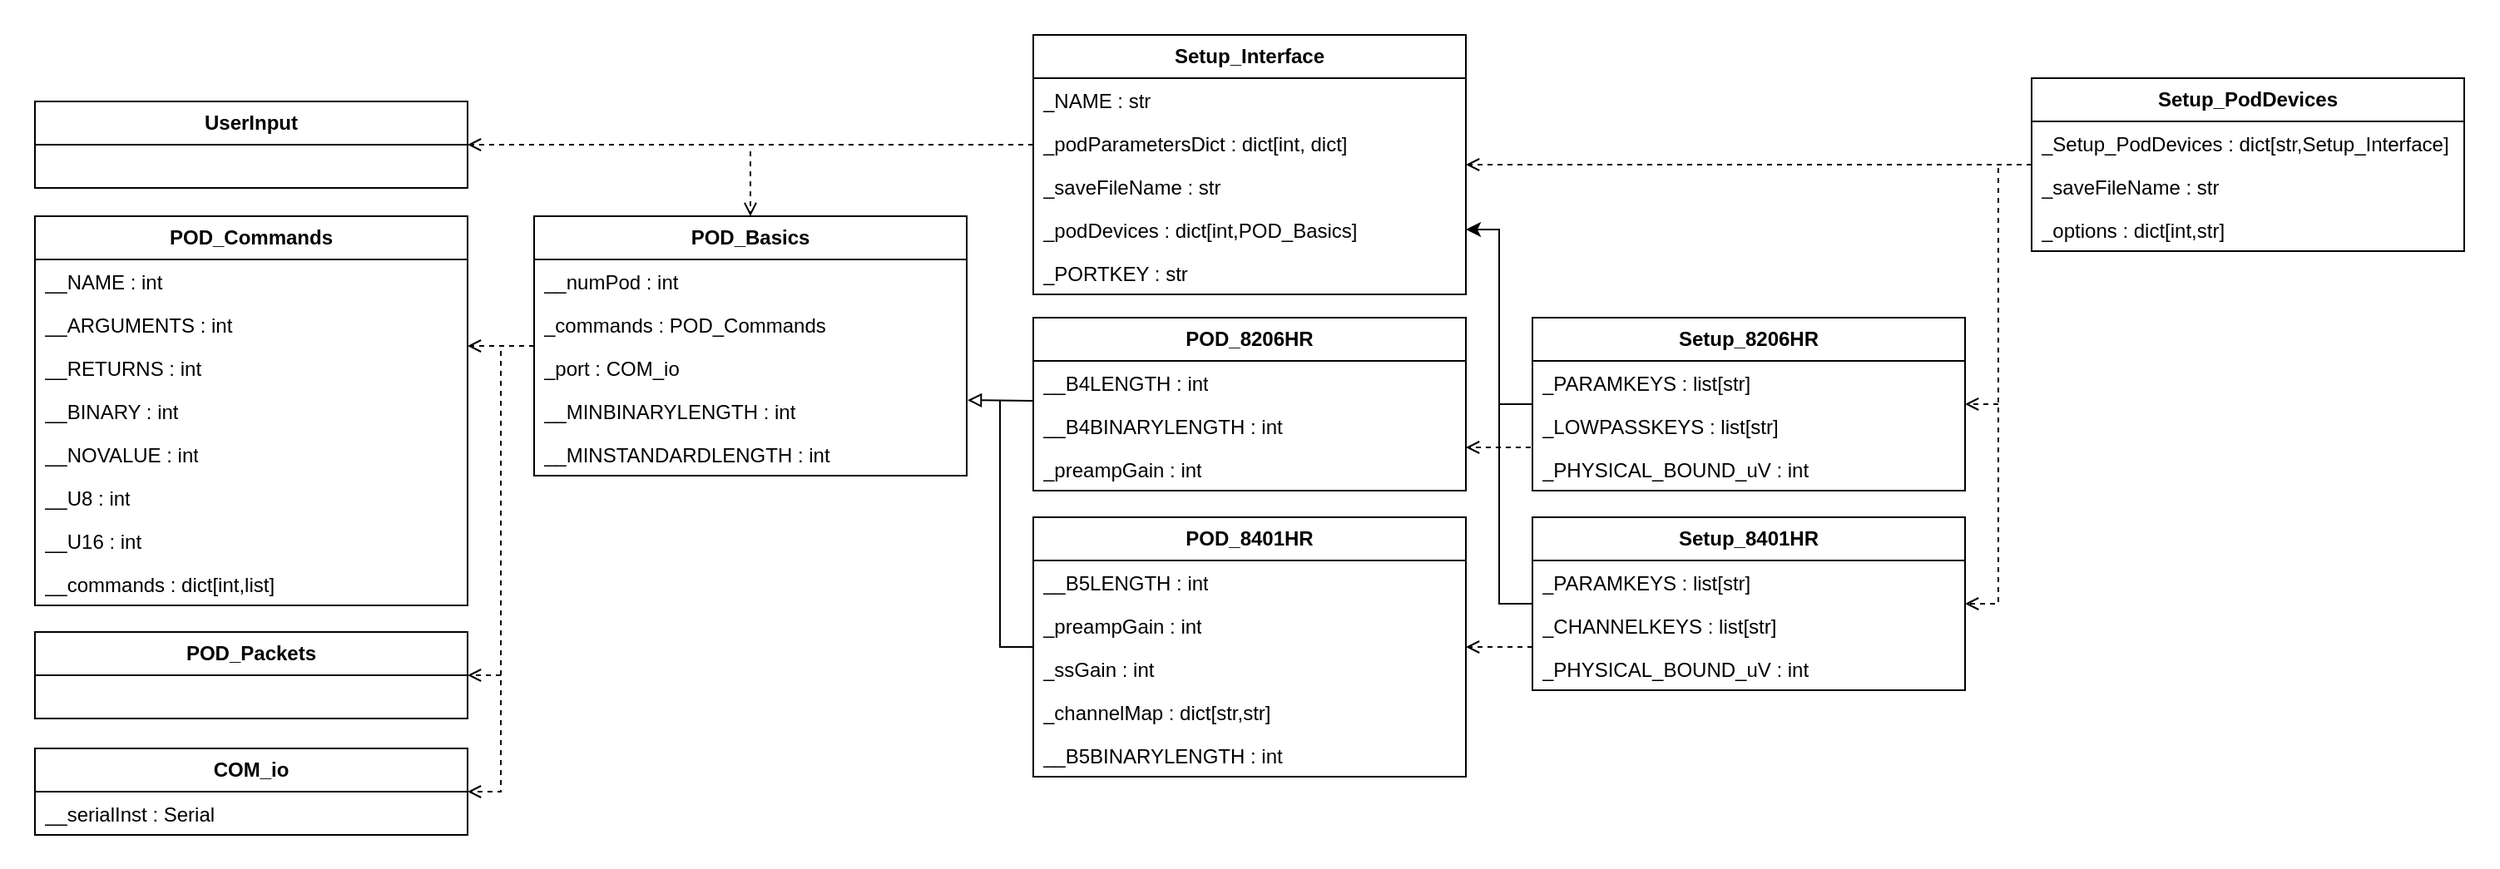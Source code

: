 <mxfile version="21.3.7" type="device">
  <diagram name="Page-1" id="8kIWOGsX5G2s9qzZLplj">
    <mxGraphModel dx="2369" dy="1171" grid="1" gridSize="10" guides="1" tooltips="1" connect="1" arrows="1" fold="1" page="1" pageScale="1" pageWidth="850" pageHeight="1100" math="0" shadow="0">
      <root>
        <mxCell id="0" />
        <mxCell id="1" parent="0" />
        <mxCell id="rNg2EFlrI3MOSEz9Saxy-4" value="" style="rounded=0;whiteSpace=wrap;html=1;strokeColor=#FFFFFF;" parent="1" vertex="1">
          <mxGeometry x="20" y="160" width="1500" height="520" as="geometry" />
        </mxCell>
        <mxCell id="bj3e3nzDXusCV7zQIcoZ-6" value="POD_Basics" style="swimlane;fontStyle=1;childLayout=stackLayout;horizontal=1;startSize=26;fillColor=none;horizontalStack=0;resizeParent=1;resizeParentMax=0;resizeLast=0;collapsible=1;marginBottom=0;whiteSpace=wrap;html=1;" parent="1" vertex="1">
          <mxGeometry x="340" y="289" width="260" height="156" as="geometry" />
        </mxCell>
        <mxCell id="bj3e3nzDXusCV7zQIcoZ-7" value="__numPod : int" style="text;strokeColor=none;fillColor=none;align=left;verticalAlign=top;spacingLeft=4;spacingRight=4;overflow=hidden;rotatable=0;points=[[0,0.5],[1,0.5]];portConstraint=eastwest;whiteSpace=wrap;html=1;" parent="bj3e3nzDXusCV7zQIcoZ-6" vertex="1">
          <mxGeometry y="26" width="260" height="26" as="geometry" />
        </mxCell>
        <mxCell id="bj3e3nzDXusCV7zQIcoZ-11" value="_commands : POD_Commands" style="text;strokeColor=none;fillColor=none;align=left;verticalAlign=top;spacingLeft=4;spacingRight=4;overflow=hidden;rotatable=0;points=[[0,0.5],[1,0.5]];portConstraint=eastwest;whiteSpace=wrap;html=1;" parent="bj3e3nzDXusCV7zQIcoZ-6" vertex="1">
          <mxGeometry y="52" width="260" height="26" as="geometry" />
        </mxCell>
        <mxCell id="bj3e3nzDXusCV7zQIcoZ-10" value="_port : COM_io" style="text;strokeColor=none;fillColor=none;align=left;verticalAlign=top;spacingLeft=4;spacingRight=4;overflow=hidden;rotatable=0;points=[[0,0.5],[1,0.5]];portConstraint=eastwest;whiteSpace=wrap;html=1;" parent="bj3e3nzDXusCV7zQIcoZ-6" vertex="1">
          <mxGeometry y="78" width="260" height="26" as="geometry" />
        </mxCell>
        <mxCell id="bj3e3nzDXusCV7zQIcoZ-9" value="__MINBINARYLENGTH : int" style="text;strokeColor=none;fillColor=none;align=left;verticalAlign=top;spacingLeft=4;spacingRight=4;overflow=hidden;rotatable=0;points=[[0,0.5],[1,0.5]];portConstraint=eastwest;whiteSpace=wrap;html=1;" parent="bj3e3nzDXusCV7zQIcoZ-6" vertex="1">
          <mxGeometry y="104" width="260" height="26" as="geometry" />
        </mxCell>
        <mxCell id="bj3e3nzDXusCV7zQIcoZ-8" value="__MINSTANDARDLENGTH : int" style="text;strokeColor=none;fillColor=none;align=left;verticalAlign=top;spacingLeft=4;spacingRight=4;overflow=hidden;rotatable=0;points=[[0,0.5],[1,0.5]];portConstraint=eastwest;whiteSpace=wrap;html=1;" parent="bj3e3nzDXusCV7zQIcoZ-6" vertex="1">
          <mxGeometry y="130" width="260" height="26" as="geometry" />
        </mxCell>
        <mxCell id="bj3e3nzDXusCV7zQIcoZ-12" value="&lt;b&gt;POD_Commands&lt;/b&gt;" style="swimlane;fontStyle=0;childLayout=stackLayout;horizontal=1;startSize=26;fillColor=none;horizontalStack=0;resizeParent=1;resizeParentMax=0;resizeLast=0;collapsible=1;marginBottom=0;whiteSpace=wrap;html=1;" parent="1" vertex="1">
          <mxGeometry x="40" y="289" width="260" height="234" as="geometry" />
        </mxCell>
        <mxCell id="bj3e3nzDXusCV7zQIcoZ-13" value="__NAME : int" style="text;strokeColor=none;fillColor=none;align=left;verticalAlign=top;spacingLeft=4;spacingRight=4;overflow=hidden;rotatable=0;points=[[0,0.5],[1,0.5]];portConstraint=eastwest;whiteSpace=wrap;html=1;" parent="bj3e3nzDXusCV7zQIcoZ-12" vertex="1">
          <mxGeometry y="26" width="260" height="26" as="geometry" />
        </mxCell>
        <mxCell id="bj3e3nzDXusCV7zQIcoZ-14" value="__ARGUMENTS : int" style="text;strokeColor=none;fillColor=none;align=left;verticalAlign=top;spacingLeft=4;spacingRight=4;overflow=hidden;rotatable=0;points=[[0,0.5],[1,0.5]];portConstraint=eastwest;whiteSpace=wrap;html=1;" parent="bj3e3nzDXusCV7zQIcoZ-12" vertex="1">
          <mxGeometry y="52" width="260" height="26" as="geometry" />
        </mxCell>
        <mxCell id="bj3e3nzDXusCV7zQIcoZ-15" value="__RETURNS : int" style="text;strokeColor=none;fillColor=none;align=left;verticalAlign=top;spacingLeft=4;spacingRight=4;overflow=hidden;rotatable=0;points=[[0,0.5],[1,0.5]];portConstraint=eastwest;whiteSpace=wrap;html=1;" parent="bj3e3nzDXusCV7zQIcoZ-12" vertex="1">
          <mxGeometry y="78" width="260" height="26" as="geometry" />
        </mxCell>
        <mxCell id="bj3e3nzDXusCV7zQIcoZ-16" value="__BINARY : int" style="text;strokeColor=none;fillColor=none;align=left;verticalAlign=top;spacingLeft=4;spacingRight=4;overflow=hidden;rotatable=0;points=[[0,0.5],[1,0.5]];portConstraint=eastwest;whiteSpace=wrap;html=1;" parent="bj3e3nzDXusCV7zQIcoZ-12" vertex="1">
          <mxGeometry y="104" width="260" height="26" as="geometry" />
        </mxCell>
        <mxCell id="bj3e3nzDXusCV7zQIcoZ-18" value="__NOVALUE : int" style="text;strokeColor=none;fillColor=none;align=left;verticalAlign=top;spacingLeft=4;spacingRight=4;overflow=hidden;rotatable=0;points=[[0,0.5],[1,0.5]];portConstraint=eastwest;whiteSpace=wrap;html=1;" parent="bj3e3nzDXusCV7zQIcoZ-12" vertex="1">
          <mxGeometry y="130" width="260" height="26" as="geometry" />
        </mxCell>
        <mxCell id="bj3e3nzDXusCV7zQIcoZ-17" value="__U8 : int" style="text;strokeColor=none;fillColor=none;align=left;verticalAlign=top;spacingLeft=4;spacingRight=4;overflow=hidden;rotatable=0;points=[[0,0.5],[1,0.5]];portConstraint=eastwest;whiteSpace=wrap;html=1;" parent="bj3e3nzDXusCV7zQIcoZ-12" vertex="1">
          <mxGeometry y="156" width="260" height="26" as="geometry" />
        </mxCell>
        <mxCell id="bj3e3nzDXusCV7zQIcoZ-20" value="__U16 : int" style="text;strokeColor=none;fillColor=none;align=left;verticalAlign=top;spacingLeft=4;spacingRight=4;overflow=hidden;rotatable=0;points=[[0,0.5],[1,0.5]];portConstraint=eastwest;whiteSpace=wrap;html=1;" parent="bj3e3nzDXusCV7zQIcoZ-12" vertex="1">
          <mxGeometry y="182" width="260" height="26" as="geometry" />
        </mxCell>
        <mxCell id="bj3e3nzDXusCV7zQIcoZ-19" value="__commands : dict[int,list]" style="text;strokeColor=none;fillColor=none;align=left;verticalAlign=top;spacingLeft=4;spacingRight=4;overflow=hidden;rotatable=0;points=[[0,0.5],[1,0.5]];portConstraint=eastwest;whiteSpace=wrap;html=1;" parent="bj3e3nzDXusCV7zQIcoZ-12" vertex="1">
          <mxGeometry y="208" width="260" height="26" as="geometry" />
        </mxCell>
        <mxCell id="bj3e3nzDXusCV7zQIcoZ-21" value="&lt;b&gt;POD_8401HR&lt;/b&gt;" style="swimlane;fontStyle=0;childLayout=stackLayout;horizontal=1;startSize=26;fillColor=none;horizontalStack=0;resizeParent=1;resizeParentMax=0;resizeLast=0;collapsible=1;marginBottom=0;whiteSpace=wrap;html=1;" parent="1" vertex="1">
          <mxGeometry x="640" y="470" width="260" height="156" as="geometry" />
        </mxCell>
        <mxCell id="bj3e3nzDXusCV7zQIcoZ-22" value="__B5LENGTH : int" style="text;strokeColor=none;fillColor=none;align=left;verticalAlign=top;spacingLeft=4;spacingRight=4;overflow=hidden;rotatable=0;points=[[0,0.5],[1,0.5]];portConstraint=eastwest;whiteSpace=wrap;html=1;shadow=1;" parent="bj3e3nzDXusCV7zQIcoZ-21" vertex="1">
          <mxGeometry y="26" width="260" height="26" as="geometry" />
        </mxCell>
        <mxCell id="bj3e3nzDXusCV7zQIcoZ-24" value="_preampGain : int" style="text;strokeColor=none;fillColor=none;align=left;verticalAlign=top;spacingLeft=4;spacingRight=4;overflow=hidden;rotatable=0;points=[[0,0.5],[1,0.5]];portConstraint=eastwest;whiteSpace=wrap;html=1;" parent="bj3e3nzDXusCV7zQIcoZ-21" vertex="1">
          <mxGeometry y="52" width="260" height="26" as="geometry" />
        </mxCell>
        <mxCell id="bj3e3nzDXusCV7zQIcoZ-30" value="_ssGain : int" style="text;strokeColor=none;fillColor=none;align=left;verticalAlign=top;spacingLeft=4;spacingRight=4;overflow=hidden;rotatable=0;points=[[0,0.5],[1,0.5]];portConstraint=eastwest;whiteSpace=wrap;html=1;" parent="bj3e3nzDXusCV7zQIcoZ-21" vertex="1">
          <mxGeometry y="78" width="260" height="26" as="geometry" />
        </mxCell>
        <mxCell id="bj3e3nzDXusCV7zQIcoZ-29" value="_channelMap : dict[str,str]" style="text;strokeColor=none;fillColor=none;align=left;verticalAlign=top;spacingLeft=4;spacingRight=4;overflow=hidden;rotatable=0;points=[[0,0.5],[1,0.5]];portConstraint=eastwest;whiteSpace=wrap;html=1;" parent="bj3e3nzDXusCV7zQIcoZ-21" vertex="1">
          <mxGeometry y="104" width="260" height="26" as="geometry" />
        </mxCell>
        <mxCell id="bj3e3nzDXusCV7zQIcoZ-23" value="__B5BINARYLENGTH : int" style="text;strokeColor=none;fillColor=none;align=left;verticalAlign=top;spacingLeft=4;spacingRight=4;overflow=hidden;rotatable=0;points=[[0,0.5],[1,0.5]];portConstraint=eastwest;whiteSpace=wrap;html=1;" parent="bj3e3nzDXusCV7zQIcoZ-21" vertex="1">
          <mxGeometry y="130" width="260" height="26" as="geometry" />
        </mxCell>
        <mxCell id="bj3e3nzDXusCV7zQIcoZ-31" value="&lt;b&gt;POD_Packets&lt;/b&gt;" style="swimlane;fontStyle=0;childLayout=stackLayout;horizontal=1;startSize=26;fillColor=none;horizontalStack=0;resizeParent=1;resizeParentMax=0;resizeLast=0;collapsible=1;marginBottom=0;whiteSpace=wrap;html=1;" parent="1" vertex="1">
          <mxGeometry x="40" y="539" width="260" height="52" as="geometry" />
        </mxCell>
        <mxCell id="bj3e3nzDXusCV7zQIcoZ-35" value="&lt;b&gt;COM_io&lt;/b&gt;" style="swimlane;fontStyle=0;childLayout=stackLayout;horizontal=1;startSize=26;fillColor=none;horizontalStack=0;resizeParent=1;resizeParentMax=0;resizeLast=0;collapsible=1;marginBottom=0;whiteSpace=wrap;html=1;" parent="1" vertex="1">
          <mxGeometry x="40" y="609" width="260" height="52" as="geometry" />
        </mxCell>
        <mxCell id="bj3e3nzDXusCV7zQIcoZ-36" value="__serialInst :&amp;nbsp;Serial" style="text;strokeColor=none;fillColor=none;align=left;verticalAlign=top;spacingLeft=4;spacingRight=4;overflow=hidden;rotatable=0;points=[[0,0.5],[1,0.5]];portConstraint=eastwest;whiteSpace=wrap;html=1;shadow=1;" parent="bj3e3nzDXusCV7zQIcoZ-35" vertex="1">
          <mxGeometry y="26" width="260" height="26" as="geometry" />
        </mxCell>
        <mxCell id="bj3e3nzDXusCV7zQIcoZ-39" value="Setup_8206HR" style="swimlane;fontStyle=1;childLayout=stackLayout;horizontal=1;startSize=26;fillColor=none;horizontalStack=0;resizeParent=1;resizeParentMax=0;resizeLast=0;collapsible=1;marginBottom=0;whiteSpace=wrap;html=1;" parent="1" vertex="1">
          <mxGeometry x="940" y="350" width="260" height="104" as="geometry" />
        </mxCell>
        <mxCell id="bj3e3nzDXusCV7zQIcoZ-40" value="_PARAMKEYS : list[str]" style="text;strokeColor=none;fillColor=none;align=left;verticalAlign=top;spacingLeft=4;spacingRight=4;overflow=hidden;rotatable=0;points=[[0,0.5],[1,0.5]];portConstraint=eastwest;whiteSpace=wrap;html=1;shadow=1;" parent="bj3e3nzDXusCV7zQIcoZ-39" vertex="1">
          <mxGeometry y="26" width="260" height="26" as="geometry" />
        </mxCell>
        <mxCell id="bj3e3nzDXusCV7zQIcoZ-41" value="_LOWPASSKEYS : list[str]" style="text;strokeColor=none;fillColor=none;align=left;verticalAlign=top;spacingLeft=4;spacingRight=4;overflow=hidden;rotatable=0;points=[[0,0.5],[1,0.5]];portConstraint=eastwest;whiteSpace=wrap;html=1;" parent="bj3e3nzDXusCV7zQIcoZ-39" vertex="1">
          <mxGeometry y="52" width="260" height="26" as="geometry" />
        </mxCell>
        <mxCell id="bj3e3nzDXusCV7zQIcoZ-42" value="_PHYSICAL_BOUND_uV : int" style="text;strokeColor=none;fillColor=none;align=left;verticalAlign=top;spacingLeft=4;spacingRight=4;overflow=hidden;rotatable=0;points=[[0,0.5],[1,0.5]];portConstraint=eastwest;whiteSpace=wrap;html=1;" parent="bj3e3nzDXusCV7zQIcoZ-39" vertex="1">
          <mxGeometry y="78" width="260" height="26" as="geometry" />
        </mxCell>
        <mxCell id="bj3e3nzDXusCV7zQIcoZ-44" value="Setup_PodDevices" style="swimlane;fontStyle=1;childLayout=stackLayout;horizontal=1;startSize=26;fillColor=none;horizontalStack=0;resizeParent=1;resizeParentMax=0;resizeLast=0;collapsible=1;marginBottom=0;whiteSpace=wrap;html=1;" parent="1" vertex="1">
          <mxGeometry x="1240" y="206" width="260" height="104" as="geometry" />
        </mxCell>
        <mxCell id="bj3e3nzDXusCV7zQIcoZ-45" value="_Setup_PodDevices : dict[str,Setup_Interface&lt;span style=&quot;background-color: initial;&quot;&gt;]&amp;nbsp;&lt;/span&gt;" style="text;strokeColor=none;fillColor=none;align=left;verticalAlign=top;spacingLeft=4;spacingRight=4;overflow=hidden;rotatable=0;points=[[0,0.5],[1,0.5]];portConstraint=eastwest;whiteSpace=wrap;html=1;shadow=1;" parent="bj3e3nzDXusCV7zQIcoZ-44" vertex="1">
          <mxGeometry y="26" width="260" height="26" as="geometry" />
        </mxCell>
        <mxCell id="bj3e3nzDXusCV7zQIcoZ-46" value="_saveFileName : str" style="text;strokeColor=none;fillColor=none;align=left;verticalAlign=top;spacingLeft=4;spacingRight=4;overflow=hidden;rotatable=0;points=[[0,0.5],[1,0.5]];portConstraint=eastwest;whiteSpace=wrap;html=1;" parent="bj3e3nzDXusCV7zQIcoZ-44" vertex="1">
          <mxGeometry y="52" width="260" height="26" as="geometry" />
        </mxCell>
        <mxCell id="bj3e3nzDXusCV7zQIcoZ-47" value="_options : dict[int,str]" style="text;strokeColor=none;fillColor=none;align=left;verticalAlign=top;spacingLeft=4;spacingRight=4;overflow=hidden;rotatable=0;points=[[0,0.5],[1,0.5]];portConstraint=eastwest;whiteSpace=wrap;html=1;" parent="bj3e3nzDXusCV7zQIcoZ-44" vertex="1">
          <mxGeometry y="78" width="260" height="26" as="geometry" />
        </mxCell>
        <mxCell id="bj3e3nzDXusCV7zQIcoZ-48" value="Setup_Interface" style="swimlane;fontStyle=1;childLayout=stackLayout;horizontal=1;startSize=26;fillColor=none;horizontalStack=0;resizeParent=1;resizeParentMax=0;resizeLast=0;collapsible=1;marginBottom=0;whiteSpace=wrap;html=1;" parent="1" vertex="1">
          <mxGeometry x="640" y="180" width="260" height="156" as="geometry" />
        </mxCell>
        <mxCell id="bj3e3nzDXusCV7zQIcoZ-49" value="_NAME : str" style="text;strokeColor=none;fillColor=none;align=left;verticalAlign=top;spacingLeft=4;spacingRight=4;overflow=hidden;rotatable=0;points=[[0,0.5],[1,0.5]];portConstraint=eastwest;whiteSpace=wrap;html=1;shadow=1;" parent="bj3e3nzDXusCV7zQIcoZ-48" vertex="1">
          <mxGeometry y="26" width="260" height="26" as="geometry" />
        </mxCell>
        <mxCell id="bj3e3nzDXusCV7zQIcoZ-52" value="_podParametersDict : dict[int, dict]" style="text;strokeColor=none;fillColor=none;align=left;verticalAlign=top;spacingLeft=4;spacingRight=4;overflow=hidden;rotatable=0;points=[[0,0.5],[1,0.5]];portConstraint=eastwest;whiteSpace=wrap;html=1;" parent="bj3e3nzDXusCV7zQIcoZ-48" vertex="1">
          <mxGeometry y="52" width="260" height="26" as="geometry" />
        </mxCell>
        <mxCell id="bj3e3nzDXusCV7zQIcoZ-3" value="_saveFileName : str" style="text;strokeColor=none;fillColor=none;align=left;verticalAlign=top;spacingLeft=4;spacingRight=4;overflow=hidden;rotatable=0;points=[[0,0.5],[1,0.5]];portConstraint=eastwest;whiteSpace=wrap;html=1;" parent="bj3e3nzDXusCV7zQIcoZ-48" vertex="1">
          <mxGeometry y="78" width="260" height="26" as="geometry" />
        </mxCell>
        <mxCell id="bj3e3nzDXusCV7zQIcoZ-51" value="_podDevices : dict[int,POD_Basics]" style="text;strokeColor=none;fillColor=none;align=left;verticalAlign=top;spacingLeft=4;spacingRight=4;overflow=hidden;rotatable=0;points=[[0,0.5],[1,0.5]];portConstraint=eastwest;whiteSpace=wrap;html=1;" parent="bj3e3nzDXusCV7zQIcoZ-48" vertex="1">
          <mxGeometry y="104" width="260" height="26" as="geometry" />
        </mxCell>
        <mxCell id="bj3e3nzDXusCV7zQIcoZ-50" value="_PORTKEY : str" style="text;strokeColor=none;fillColor=none;align=left;verticalAlign=top;spacingLeft=4;spacingRight=4;overflow=hidden;rotatable=0;points=[[0,0.5],[1,0.5]];portConstraint=eastwest;whiteSpace=wrap;html=1;shadow=1;" parent="bj3e3nzDXusCV7zQIcoZ-48" vertex="1">
          <mxGeometry y="130" width="260" height="26" as="geometry" />
        </mxCell>
        <mxCell id="bj3e3nzDXusCV7zQIcoZ-54" value="" style="endArrow=open;html=1;rounded=0;dashed=1;endFill=0;" parent="1" source="bj3e3nzDXusCV7zQIcoZ-44" target="bj3e3nzDXusCV7zQIcoZ-48" edge="1">
          <mxGeometry width="50" height="50" relative="1" as="geometry">
            <mxPoint x="520" y="579" as="sourcePoint" />
            <mxPoint x="180" y="469" as="targetPoint" />
          </mxGeometry>
        </mxCell>
        <mxCell id="bj3e3nzDXusCV7zQIcoZ-55" value="" style="endArrow=block;html=1;rounded=0;endFill=0;exitX=0;exitY=0.5;exitDx=0;exitDy=0;entryX=1.002;entryY=0.331;entryDx=0;entryDy=0;entryPerimeter=0;" parent="1" edge="1">
          <mxGeometry width="50" height="50" relative="1" as="geometry">
            <mxPoint x="640" y="400" as="sourcePoint" />
            <mxPoint x="600.52" y="399.606" as="targetPoint" />
          </mxGeometry>
        </mxCell>
        <mxCell id="bj3e3nzDXusCV7zQIcoZ-65" value="" style="endArrow=open;html=1;rounded=0;dashed=1;endFill=0;exitX=0;exitY=0.5;exitDx=0;exitDy=0;" parent="1" source="bj3e3nzDXusCV7zQIcoZ-6" edge="1">
          <mxGeometry width="50" height="50" relative="1" as="geometry">
            <mxPoint x="497" y="573" as="sourcePoint" />
            <mxPoint x="300" y="367" as="targetPoint" />
          </mxGeometry>
        </mxCell>
        <mxCell id="bj3e3nzDXusCV7zQIcoZ-25" value="POD_8206HR" style="swimlane;fontStyle=1;childLayout=stackLayout;horizontal=1;startSize=26;fillColor=none;horizontalStack=0;resizeParent=1;resizeParentMax=0;resizeLast=0;collapsible=1;marginBottom=0;whiteSpace=wrap;html=1;" parent="1" vertex="1">
          <mxGeometry x="640" y="350" width="260" height="104" as="geometry" />
        </mxCell>
        <mxCell id="bj3e3nzDXusCV7zQIcoZ-26" value="__B4LENGTH : int" style="text;strokeColor=none;fillColor=none;align=left;verticalAlign=top;spacingLeft=4;spacingRight=4;overflow=hidden;rotatable=0;points=[[0,0.5],[1,0.5]];portConstraint=eastwest;whiteSpace=wrap;html=1;shadow=1;" parent="bj3e3nzDXusCV7zQIcoZ-25" vertex="1">
          <mxGeometry y="26" width="260" height="26" as="geometry" />
        </mxCell>
        <mxCell id="bj3e3nzDXusCV7zQIcoZ-27" value="__B4BINARYLENGTH : int" style="text;strokeColor=none;fillColor=none;align=left;verticalAlign=top;spacingLeft=4;spacingRight=4;overflow=hidden;rotatable=0;points=[[0,0.5],[1,0.5]];portConstraint=eastwest;whiteSpace=wrap;html=1;" parent="bj3e3nzDXusCV7zQIcoZ-25" vertex="1">
          <mxGeometry y="52" width="260" height="26" as="geometry" />
        </mxCell>
        <mxCell id="bj3e3nzDXusCV7zQIcoZ-28" value="_preampGain : int" style="text;strokeColor=none;fillColor=none;align=left;verticalAlign=top;spacingLeft=4;spacingRight=4;overflow=hidden;rotatable=0;points=[[0,0.5],[1,0.5]];portConstraint=eastwest;whiteSpace=wrap;html=1;" parent="bj3e3nzDXusCV7zQIcoZ-25" vertex="1">
          <mxGeometry y="78" width="260" height="26" as="geometry" />
        </mxCell>
        <mxCell id="rNg2EFlrI3MOSEz9Saxy-2" value="" style="endArrow=open;html=1;rounded=0;dashed=1;endFill=0;entryX=1;entryY=0.5;entryDx=0;entryDy=0;" parent="1" target="bj3e3nzDXusCV7zQIcoZ-31" edge="1">
          <mxGeometry width="50" height="50" relative="1" as="geometry">
            <mxPoint x="320" y="565" as="sourcePoint" />
            <mxPoint x="310" y="377" as="targetPoint" />
          </mxGeometry>
        </mxCell>
        <mxCell id="e9Xbp3W30nfaAwJdSSRC-1" value="UserInput&lt;span style=&quot;color: rgb(230, 237, 243); font-family: ui-monospace, SFMono-Regular, &amp;quot;SF Mono&amp;quot;, Menlo, Consolas, &amp;quot;Liberation Mono&amp;quot;, monospace; font-weight: 400; text-align: start; background-color: rgba(46, 160, 67, 0.15);&quot;&gt; &lt;/span&gt;" style="swimlane;fontStyle=1;childLayout=stackLayout;horizontal=1;startSize=26;fillColor=none;horizontalStack=0;resizeParent=1;resizeParentMax=0;resizeLast=0;collapsible=1;marginBottom=0;whiteSpace=wrap;html=1;" parent="1" vertex="1">
          <mxGeometry x="40" y="220" width="260" height="52" as="geometry" />
        </mxCell>
        <mxCell id="e9Xbp3W30nfaAwJdSSRC-5" value="Setup_8401HR" style="swimlane;fontStyle=1;childLayout=stackLayout;horizontal=1;startSize=26;fillColor=none;horizontalStack=0;resizeParent=1;resizeParentMax=0;resizeLast=0;collapsible=1;marginBottom=0;whiteSpace=wrap;html=1;" parent="1" vertex="1">
          <mxGeometry x="940" y="470" width="260" height="104" as="geometry" />
        </mxCell>
        <mxCell id="e9Xbp3W30nfaAwJdSSRC-6" value="_PARAMKEYS : list[str]" style="text;strokeColor=none;fillColor=none;align=left;verticalAlign=top;spacingLeft=4;spacingRight=4;overflow=hidden;rotatable=0;points=[[0,0.5],[1,0.5]];portConstraint=eastwest;whiteSpace=wrap;html=1;shadow=1;" parent="e9Xbp3W30nfaAwJdSSRC-5" vertex="1">
          <mxGeometry y="26" width="260" height="26" as="geometry" />
        </mxCell>
        <mxCell id="e9Xbp3W30nfaAwJdSSRC-7" value="_CHANNELKEYS : list[str]" style="text;strokeColor=none;fillColor=none;align=left;verticalAlign=top;spacingLeft=4;spacingRight=4;overflow=hidden;rotatable=0;points=[[0,0.5],[1,0.5]];portConstraint=eastwest;whiteSpace=wrap;html=1;" parent="e9Xbp3W30nfaAwJdSSRC-5" vertex="1">
          <mxGeometry y="52" width="260" height="26" as="geometry" />
        </mxCell>
        <mxCell id="e9Xbp3W30nfaAwJdSSRC-8" value="_PHYSICAL_BOUND_uV : int" style="text;strokeColor=none;fillColor=none;align=left;verticalAlign=top;spacingLeft=4;spacingRight=4;overflow=hidden;rotatable=0;points=[[0,0.5],[1,0.5]];portConstraint=eastwest;whiteSpace=wrap;html=1;" parent="e9Xbp3W30nfaAwJdSSRC-5" vertex="1">
          <mxGeometry y="78" width="260" height="26" as="geometry" />
        </mxCell>
        <mxCell id="e9Xbp3W30nfaAwJdSSRC-9" value="" style="endArrow=open;html=1;rounded=0;dashed=1;endFill=0;exitX=0;exitY=0.75;exitDx=0;exitDy=0;" parent="1" source="e9Xbp3W30nfaAwJdSSRC-5" edge="1">
          <mxGeometry width="50" height="50" relative="1" as="geometry">
            <mxPoint x="670" y="552" as="sourcePoint" />
            <mxPoint x="900" y="548" as="targetPoint" />
          </mxGeometry>
        </mxCell>
        <mxCell id="e9Xbp3W30nfaAwJdSSRC-16" value="" style="endArrow=open;html=1;rounded=0;dashed=1;endFill=0;entryX=1;entryY=0.5;entryDx=0;entryDy=0;" parent="1" target="bj3e3nzDXusCV7zQIcoZ-35" edge="1">
          <mxGeometry width="50" height="50" relative="1" as="geometry">
            <mxPoint x="320" y="370" as="sourcePoint" />
            <mxPoint x="310" y="377" as="targetPoint" />
            <Array as="points">
              <mxPoint x="320" y="635" />
            </Array>
          </mxGeometry>
        </mxCell>
        <mxCell id="e9Xbp3W30nfaAwJdSSRC-17" value="" style="endArrow=open;html=1;rounded=0;dashed=1;endFill=0;entryX=1;entryY=0.5;entryDx=0;entryDy=0;" parent="1" target="e9Xbp3W30nfaAwJdSSRC-1" edge="1">
          <mxGeometry width="50" height="50" relative="1" as="geometry">
            <mxPoint x="640" y="246" as="sourcePoint" />
            <mxPoint x="310" y="246" as="targetPoint" />
          </mxGeometry>
        </mxCell>
        <mxCell id="e9Xbp3W30nfaAwJdSSRC-18" value="" style="endArrow=none;html=1;rounded=0;entryX=0;entryY=0.5;entryDx=0;entryDy=0;" parent="1" target="bj3e3nzDXusCV7zQIcoZ-21" edge="1">
          <mxGeometry width="50" height="50" relative="1" as="geometry">
            <mxPoint x="620" y="400" as="sourcePoint" />
            <mxPoint x="640" y="500" as="targetPoint" />
            <Array as="points">
              <mxPoint x="620" y="548" />
            </Array>
          </mxGeometry>
        </mxCell>
        <mxCell id="e9Xbp3W30nfaAwJdSSRC-19" value="" style="endArrow=open;html=1;rounded=0;dashed=1;endFill=0;entryX=1;entryY=0.5;entryDx=0;entryDy=0;" parent="1" target="bj3e3nzDXusCV7zQIcoZ-39" edge="1">
          <mxGeometry width="50" height="50" relative="1" as="geometry">
            <mxPoint x="1220" y="402" as="sourcePoint" />
            <mxPoint x="610" y="198" as="targetPoint" />
          </mxGeometry>
        </mxCell>
        <mxCell id="e9Xbp3W30nfaAwJdSSRC-20" value="" style="endArrow=open;html=1;rounded=0;dashed=1;endFill=0;entryX=1;entryY=0.5;entryDx=0;entryDy=0;" parent="1" target="e9Xbp3W30nfaAwJdSSRC-5" edge="1">
          <mxGeometry width="50" height="50" relative="1" as="geometry">
            <mxPoint x="1220" y="260" as="sourcePoint" />
            <mxPoint x="1167" y="325" as="targetPoint" />
            <Array as="points">
              <mxPoint x="1220" y="522" />
            </Array>
          </mxGeometry>
        </mxCell>
        <mxCell id="e9Xbp3W30nfaAwJdSSRC-23" value="" style="endArrow=classic;html=1;rounded=0;exitX=0;exitY=0.5;exitDx=0;exitDy=0;entryX=1;entryY=0.5;entryDx=0;entryDy=0;" parent="1" source="e9Xbp3W30nfaAwJdSSRC-5" target="bj3e3nzDXusCV7zQIcoZ-51" edge="1">
          <mxGeometry width="50" height="50" relative="1" as="geometry">
            <mxPoint x="690" y="430" as="sourcePoint" />
            <mxPoint x="740" y="380" as="targetPoint" />
            <Array as="points">
              <mxPoint x="920" y="522" />
              <mxPoint x="920" y="297" />
            </Array>
          </mxGeometry>
        </mxCell>
        <mxCell id="e9Xbp3W30nfaAwJdSSRC-24" value="" style="endArrow=open;html=1;rounded=0;dashed=1;endFill=0;exitX=-0.004;exitY=1;exitDx=0;exitDy=0;entryX=1;entryY=0.75;entryDx=0;entryDy=0;exitPerimeter=0;" parent="1" source="bj3e3nzDXusCV7zQIcoZ-41" target="bj3e3nzDXusCV7zQIcoZ-25" edge="1">
          <mxGeometry width="50" height="50" relative="1" as="geometry">
            <mxPoint x="350" y="377" as="sourcePoint" />
            <mxPoint x="900" y="393" as="targetPoint" />
          </mxGeometry>
        </mxCell>
        <mxCell id="e9Xbp3W30nfaAwJdSSRC-26" value="" style="endArrow=none;html=1;rounded=0;entryX=0;entryY=0.5;entryDx=0;entryDy=0;" parent="1" target="bj3e3nzDXusCV7zQIcoZ-39" edge="1">
          <mxGeometry width="50" height="50" relative="1" as="geometry">
            <mxPoint x="920" y="402" as="sourcePoint" />
            <mxPoint x="870" y="480" as="targetPoint" />
          </mxGeometry>
        </mxCell>
        <mxCell id="e9Xbp3W30nfaAwJdSSRC-27" value="" style="endArrow=open;html=1;rounded=0;dashed=1;endFill=0;entryX=0.5;entryY=0;entryDx=0;entryDy=0;" parent="1" target="bj3e3nzDXusCV7zQIcoZ-6" edge="1">
          <mxGeometry width="50" height="50" relative="1" as="geometry">
            <mxPoint x="470" y="250" as="sourcePoint" />
            <mxPoint x="310" y="196" as="targetPoint" />
          </mxGeometry>
        </mxCell>
      </root>
    </mxGraphModel>
  </diagram>
</mxfile>
